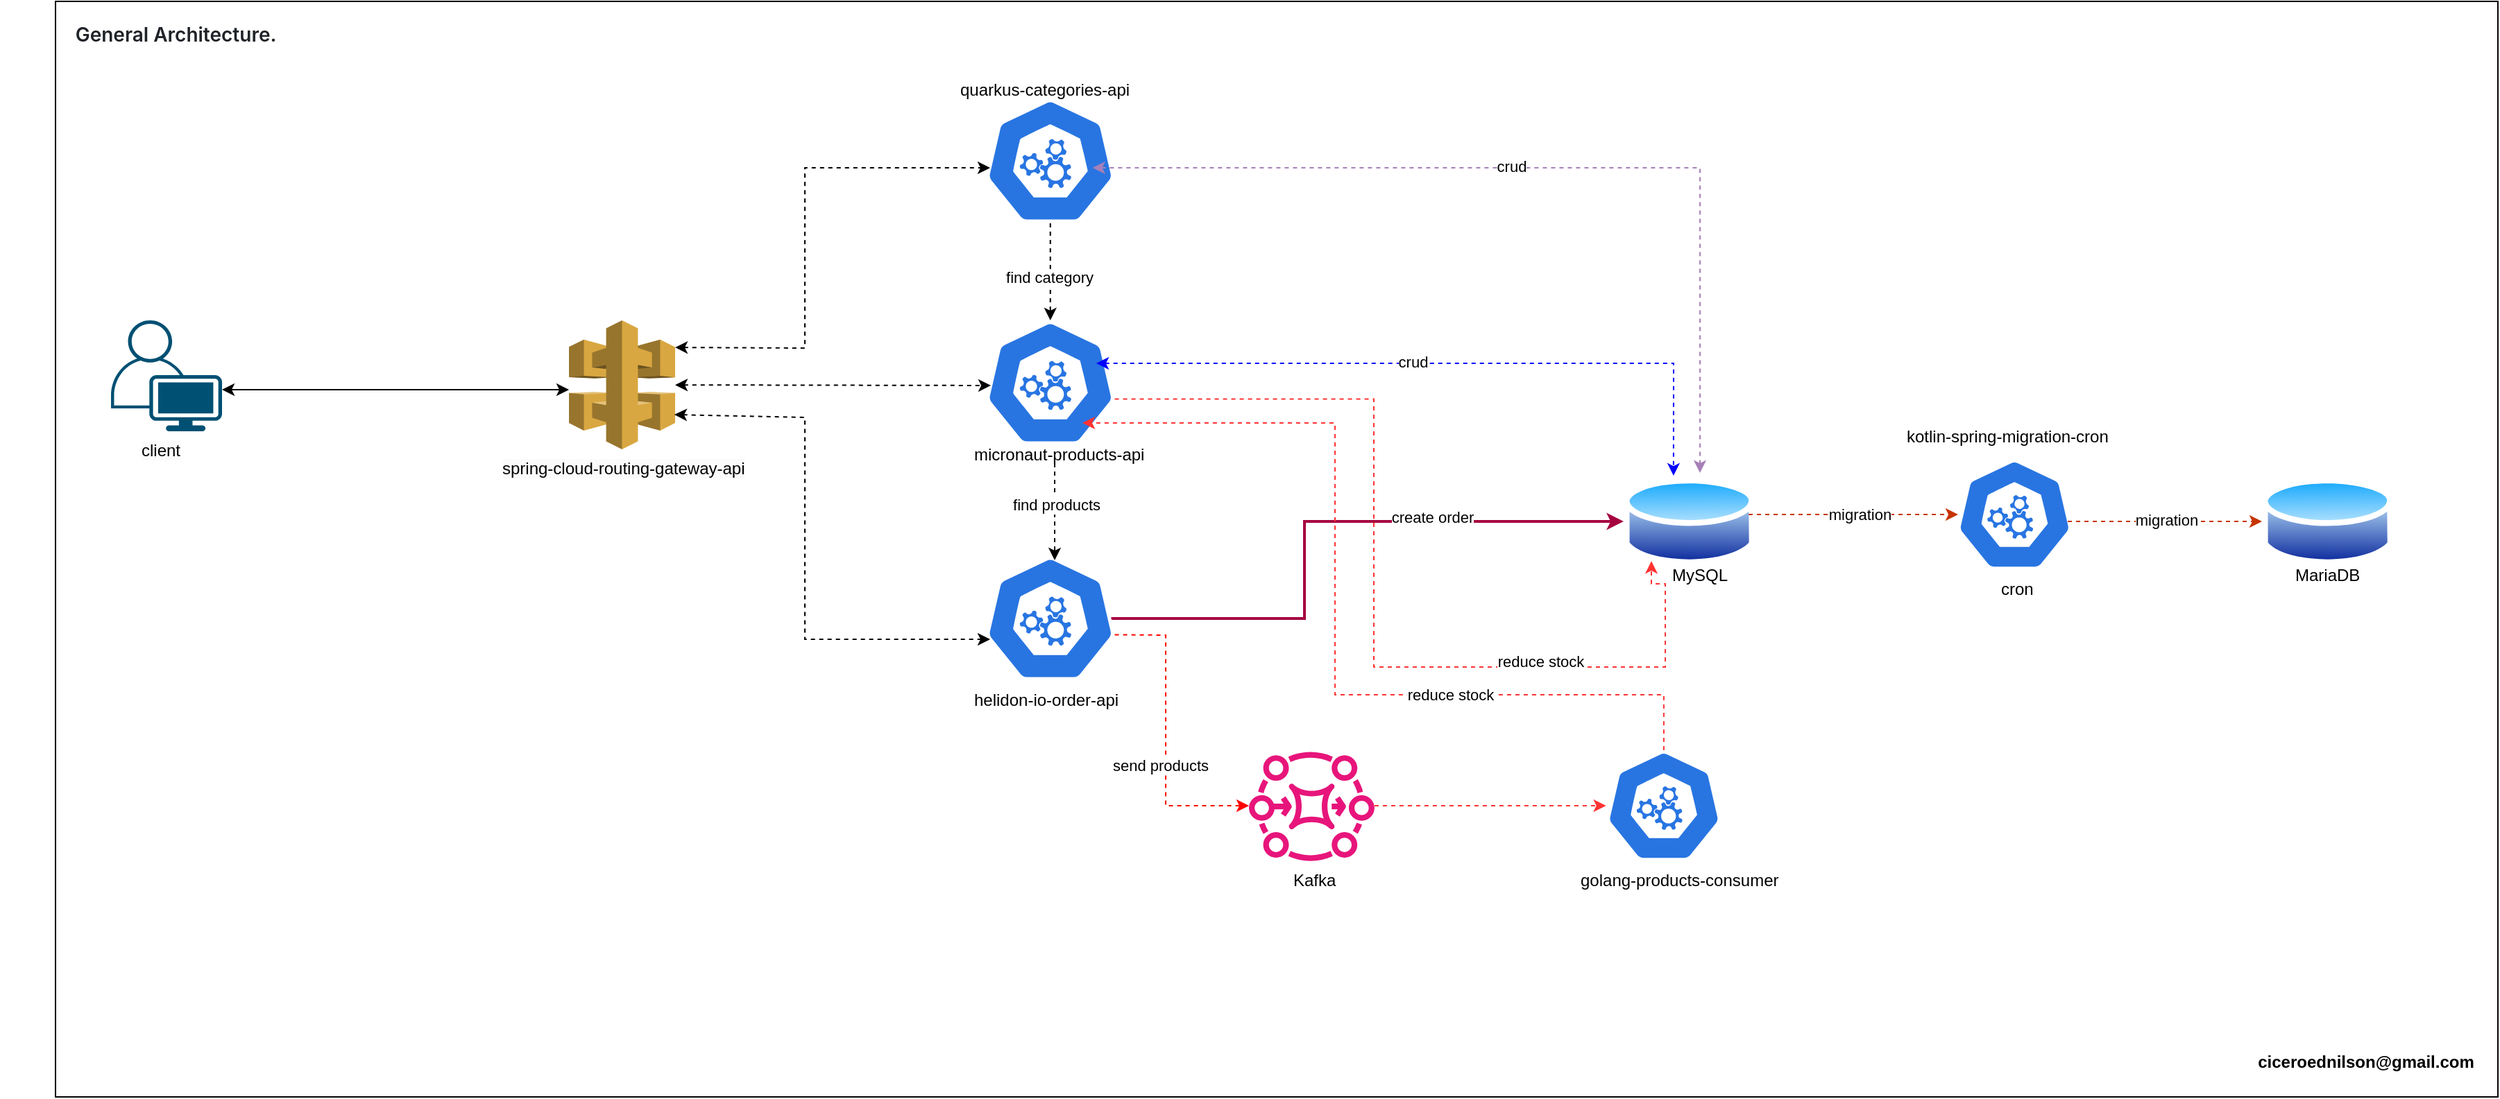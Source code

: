 <mxfile version="24.8.4">
  <diagram name="Page-1" id="0fa2JLkZGwrNoSMhw2lq">
    <mxGraphModel dx="2303" dy="865" grid="1" gridSize="10" guides="1" tooltips="1" connect="1" arrows="1" fold="1" page="1" pageScale="1" pageWidth="850" pageHeight="1100" math="0" shadow="0">
      <root>
        <mxCell id="0" />
        <mxCell id="1" parent="0" />
        <mxCell id="Ny-yQB6kpH-PoXHxWg6S-68" value="" style="rounded=0;whiteSpace=wrap;html=1;" vertex="1" parent="1">
          <mxGeometry x="-260" y="50" width="1760" height="790" as="geometry" />
        </mxCell>
        <mxCell id="Ny-yQB6kpH-PoXHxWg6S-4" value="" style="outlineConnect=0;dashed=0;verticalLabelPosition=bottom;verticalAlign=top;align=center;html=1;shape=mxgraph.aws3.api_gateway;fillColor=#D9A741;gradientColor=none;" vertex="1" parent="1">
          <mxGeometry x="110" y="280" width="76.5" height="93" as="geometry" />
        </mxCell>
        <mxCell id="Ny-yQB6kpH-PoXHxWg6S-6" value="&lt;span style=&quot;color: rgb(0, 0, 0); font-family: Helvetica; font-size: 12px; font-style: normal; font-variant-ligatures: normal; font-variant-caps: normal; font-weight: 400; letter-spacing: normal; orphans: 2; text-align: center; text-indent: 0px; text-transform: none; widows: 2; word-spacing: 0px; -webkit-text-stroke-width: 0px; white-space: normal; background-color: rgb(251, 251, 251); text-decoration-thickness: initial; text-decoration-style: initial; text-decoration-color: initial; display: inline !important; float: none;&quot;&gt;spring-cloud-routing-gateway-api&lt;/span&gt;" style="text;whiteSpace=wrap;html=1;" vertex="1" parent="1">
          <mxGeometry x="60" y="373" width="190" height="40" as="geometry" />
        </mxCell>
        <mxCell id="Ny-yQB6kpH-PoXHxWg6S-28" style="edgeStyle=orthogonalEdgeStyle;rounded=0;orthogonalLoop=1;jettySize=auto;html=1;exitX=0.005;exitY=0.63;exitDx=0;exitDy=0;exitPerimeter=0;entryX=0.005;entryY=0.63;entryDx=0;entryDy=0;entryPerimeter=0;" edge="1" parent="1" source="Ny-yQB6kpH-PoXHxWg6S-8" target="Ny-yQB6kpH-PoXHxWg6S-8">
          <mxGeometry relative="1" as="geometry">
            <mxPoint x="400" y="330" as="targetPoint" />
          </mxGeometry>
        </mxCell>
        <mxCell id="Ny-yQB6kpH-PoXHxWg6S-8" value="" style="aspect=fixed;sketch=0;html=1;dashed=0;whitespace=wrap;verticalLabelPosition=bottom;verticalAlign=top;fillColor=#2875E2;strokeColor=#ffffff;points=[[0.005,0.63,0],[0.1,0.2,0],[0.9,0.2,0],[0.5,0,0],[0.995,0.63,0],[0.72,0.99,0],[0.5,1,0],[0.28,0.99,0]];shape=mxgraph.kubernetes.icon2;prIcon=api;align=center;fontFamily=Helvetica;fontSize=12;fontColor=default;" vertex="1" parent="1">
          <mxGeometry x="410" y="280" width="93.75" height="90" as="geometry" />
        </mxCell>
        <mxCell id="Ny-yQB6kpH-PoXHxWg6S-11" value="quarkus-categories-api" style="text;whiteSpace=wrap;" vertex="1" parent="1">
          <mxGeometry x="390" y="100" width="160" height="40" as="geometry" />
        </mxCell>
        <mxCell id="Ny-yQB6kpH-PoXHxWg6S-12" value="micronaut-products-api" style="text;whiteSpace=wrap;" vertex="1" parent="1">
          <mxGeometry x="400" y="363" width="160" height="40" as="geometry" />
        </mxCell>
        <mxCell id="Ny-yQB6kpH-PoXHxWg6S-13" value="helidon-io-order-api" style="text;whiteSpace=wrap;" vertex="1" parent="1">
          <mxGeometry x="400" y="540" width="140" height="40" as="geometry" />
        </mxCell>
        <mxCell id="Ny-yQB6kpH-PoXHxWg6S-14" value="" style="sketch=0;outlineConnect=0;fontColor=#232F3E;gradientColor=none;fillColor=#E7157B;strokeColor=none;dashed=0;verticalLabelPosition=bottom;verticalAlign=top;align=center;html=1;fontSize=12;fontStyle=0;aspect=fixed;pointerEvents=1;shape=mxgraph.aws4.mq_broker;" vertex="1" parent="1">
          <mxGeometry x="600" y="590" width="90.44" height="80" as="geometry" />
        </mxCell>
        <mxCell id="Ny-yQB6kpH-PoXHxWg6S-15" value="Kafka" style="text;whiteSpace=wrap;" vertex="1" parent="1">
          <mxGeometry x="630.22" y="670" width="30" height="40" as="geometry" />
        </mxCell>
        <mxCell id="Ny-yQB6kpH-PoXHxWg6S-17" value="" style="image;aspect=fixed;perimeter=ellipsePerimeter;html=1;align=center;shadow=0;dashed=0;spacingTop=3;image=img/lib/active_directory/database.svg;" vertex="1" parent="1">
          <mxGeometry x="870" y="390" width="94.59" height="70" as="geometry" />
        </mxCell>
        <mxCell id="Ny-yQB6kpH-PoXHxWg6S-18" value="MySQL" style="text;whiteSpace=wrap;" vertex="1" parent="1">
          <mxGeometry x="903.33" y="450" width="50" height="40" as="geometry" />
        </mxCell>
        <mxCell id="Ny-yQB6kpH-PoXHxWg6S-20" value="" style="image;aspect=fixed;perimeter=ellipsePerimeter;html=1;align=center;shadow=0;dashed=0;spacingTop=3;image=img/lib/active_directory/database.svg;" vertex="1" parent="1">
          <mxGeometry x="1330" y="390" width="94.59" height="70" as="geometry" />
        </mxCell>
        <mxCell id="Ny-yQB6kpH-PoXHxWg6S-21" value="MariaDB" style="text;whiteSpace=wrap;" vertex="1" parent="1">
          <mxGeometry x="1352.3" y="450" width="50" height="40" as="geometry" />
        </mxCell>
        <mxCell id="Ny-yQB6kpH-PoXHxWg6S-22" value="" style="aspect=fixed;sketch=0;html=1;dashed=0;whitespace=wrap;verticalLabelPosition=bottom;verticalAlign=top;fillColor=#2875E2;strokeColor=#ffffff;points=[[0.005,0.63,0],[0.1,0.2,0],[0.9,0.2,0],[0.5,0,0],[0.995,0.63,0],[0.72,0.99,0],[0.5,1,0],[0.28,0.99,0]];shape=mxgraph.kubernetes.icon2;prIcon=api" vertex="1" parent="1">
          <mxGeometry x="1110" y="380" width="83.33" height="80" as="geometry" />
        </mxCell>
        <mxCell id="Ny-yQB6kpH-PoXHxWg6S-23" value="kotlin-spring-migration-cron" style="text;whiteSpace=wrap;" vertex="1" parent="1">
          <mxGeometry x="1071.66" y="350" width="160" height="40" as="geometry" />
        </mxCell>
        <mxCell id="Ny-yQB6kpH-PoXHxWg6S-25" value="" style="aspect=fixed;sketch=0;html=1;dashed=0;whitespace=wrap;verticalLabelPosition=bottom;verticalAlign=top;fillColor=#2875E2;strokeColor=#ffffff;points=[[0.005,0.63,0],[0.1,0.2,0],[0.9,0.2,0],[0.5,0,0],[0.995,0.63,0],[0.72,0.99,0],[0.5,1,0],[0.28,0.99,0]];shape=mxgraph.kubernetes.icon2;prIcon=api" vertex="1" parent="1">
          <mxGeometry x="857.3" y="590" width="83.33" height="80" as="geometry" />
        </mxCell>
        <mxCell id="Ny-yQB6kpH-PoXHxWg6S-26" value="golang-products-consumer" style="text;whiteSpace=wrap;" vertex="1" parent="1">
          <mxGeometry x="837.3" y="670" width="160" height="40" as="geometry" />
        </mxCell>
        <mxCell id="Ny-yQB6kpH-PoXHxWg6S-27" value="" style="endArrow=classic;startArrow=classic;html=1;rounded=0;dashed=1;entryX=0.043;entryY=0.522;entryDx=0;entryDy=0;entryPerimeter=0;strokeColor=default;align=center;verticalAlign=middle;fontFamily=Helvetica;fontSize=11;fontColor=default;labelBackgroundColor=default;" edge="1" parent="1" source="Ny-yQB6kpH-PoXHxWg6S-4" target="Ny-yQB6kpH-PoXHxWg6S-8">
          <mxGeometry width="50" height="50" relative="1" as="geometry">
            <mxPoint x="180" y="540" as="sourcePoint" />
            <mxPoint x="230" y="490" as="targetPoint" />
          </mxGeometry>
        </mxCell>
        <mxCell id="Ny-yQB6kpH-PoXHxWg6S-29" value="" style="aspect=fixed;sketch=0;html=1;dashed=0;whitespace=wrap;verticalLabelPosition=bottom;verticalAlign=top;fillColor=#2875E2;strokeColor=#ffffff;points=[[0.005,0.63,0],[0.1,0.2,0],[0.9,0.2,0],[0.5,0,0],[0.995,0.63,0],[0.72,0.99,0],[0.5,1,0],[0.28,0.99,0]];shape=mxgraph.kubernetes.icon2;prIcon=api;align=center;fontFamily=Helvetica;fontSize=12;fontColor=default;" vertex="1" parent="1">
          <mxGeometry x="410" y="120" width="93.75" height="90" as="geometry" />
        </mxCell>
        <mxCell id="Ny-yQB6kpH-PoXHxWg6S-57" style="edgeStyle=orthogonalEdgeStyle;rounded=0;orthogonalLoop=1;jettySize=auto;html=1;fillColor=#d80073;strokeColor=#A50040;strokeWidth=2;" edge="1" parent="1" target="Ny-yQB6kpH-PoXHxWg6S-17">
          <mxGeometry relative="1" as="geometry">
            <mxPoint x="490" y="495" as="sourcePoint" />
            <Array as="points">
              <mxPoint x="640" y="495" />
              <mxPoint x="640" y="425" />
            </Array>
          </mxGeometry>
        </mxCell>
        <mxCell id="Ny-yQB6kpH-PoXHxWg6S-58" value="create order" style="edgeLabel;html=1;align=center;verticalAlign=middle;resizable=0;points=[];" vertex="1" connectable="0" parent="Ny-yQB6kpH-PoXHxWg6S-57">
          <mxGeometry x="0.386" y="3" relative="1" as="geometry">
            <mxPoint as="offset" />
          </mxGeometry>
        </mxCell>
        <mxCell id="Ny-yQB6kpH-PoXHxWg6S-30" value="" style="aspect=fixed;sketch=0;html=1;dashed=0;whitespace=wrap;verticalLabelPosition=bottom;verticalAlign=top;fillColor=#2875E2;strokeColor=#ffffff;points=[[0.005,0.63,0],[0.1,0.2,0],[0.9,0.2,0],[0.5,0,0],[0.995,0.63,0],[0.72,0.99,0],[0.5,1,0],[0.28,0.99,0]];shape=mxgraph.kubernetes.icon2;prIcon=api;align=center;fontFamily=Helvetica;fontSize=12;fontColor=default;" vertex="1" parent="1">
          <mxGeometry x="410" y="450" width="93.75" height="90" as="geometry" />
        </mxCell>
        <mxCell id="Ny-yQB6kpH-PoXHxWg6S-31" value="" style="endArrow=classic;html=1;rounded=0;entryX=0.5;entryY=0;entryDx=0;entryDy=0;entryPerimeter=0;exitX=0.5;exitY=1;exitDx=0;exitDy=0;exitPerimeter=0;dashed=1;strokeColor=default;align=center;verticalAlign=middle;fontFamily=Helvetica;fontSize=11;fontColor=default;labelBackgroundColor=default;" edge="1" parent="1" source="Ny-yQB6kpH-PoXHxWg6S-29" target="Ny-yQB6kpH-PoXHxWg6S-8">
          <mxGeometry width="50" height="50" relative="1" as="geometry">
            <mxPoint x="380" y="290" as="sourcePoint" />
            <mxPoint x="430" y="240" as="targetPoint" />
            <Array as="points" />
          </mxGeometry>
        </mxCell>
        <mxCell id="Ny-yQB6kpH-PoXHxWg6S-51" value="find category" style="edgeLabel;html=1;align=center;verticalAlign=middle;resizable=0;points=[];" vertex="1" connectable="0" parent="Ny-yQB6kpH-PoXHxWg6S-31">
          <mxGeometry x="0.114" y="-1" relative="1" as="geometry">
            <mxPoint as="offset" />
          </mxGeometry>
        </mxCell>
        <mxCell id="Ny-yQB6kpH-PoXHxWg6S-32" value="" style="endArrow=classic;html=1;rounded=0;exitX=0.995;exitY=0.63;exitDx=0;exitDy=0;exitPerimeter=0;dashed=1;strokeColor=#FF0000;align=center;verticalAlign=middle;fontFamily=Helvetica;fontSize=11;fontColor=default;labelBackgroundColor=default;fillColor=#f8cecc;" edge="1" parent="1" source="Ny-yQB6kpH-PoXHxWg6S-30" target="Ny-yQB6kpH-PoXHxWg6S-14">
          <mxGeometry width="50" height="50" relative="1" as="geometry">
            <mxPoint x="580" y="490" as="sourcePoint" />
            <mxPoint x="580.495" y="567" as="targetPoint" />
            <Array as="points">
              <mxPoint x="540" y="507" />
              <mxPoint x="540" y="630" />
            </Array>
          </mxGeometry>
        </mxCell>
        <mxCell id="Ny-yQB6kpH-PoXHxWg6S-42" value="send products" style="edgeLabel;html=1;align=center;verticalAlign=middle;resizable=0;points=[];" vertex="1" connectable="0" parent="Ny-yQB6kpH-PoXHxWg6S-32">
          <mxGeometry x="0.19" y="-4" relative="1" as="geometry">
            <mxPoint as="offset" />
          </mxGeometry>
        </mxCell>
        <mxCell id="Ny-yQB6kpH-PoXHxWg6S-35" value="" style="endArrow=classic;startArrow=classic;html=1;rounded=0;dashed=1;entryX=0.043;entryY=0.522;entryDx=0;entryDy=0;entryPerimeter=0;exitX=1;exitY=0.21;exitDx=0;exitDy=0;exitPerimeter=0;" edge="1" parent="1" source="Ny-yQB6kpH-PoXHxWg6S-4">
          <mxGeometry width="50" height="50" relative="1" as="geometry">
            <mxPoint x="186.5" y="170" as="sourcePoint" />
            <mxPoint x="413.5" y="170" as="targetPoint" />
            <Array as="points">
              <mxPoint x="280" y="300" />
              <mxPoint x="280" y="170" />
            </Array>
          </mxGeometry>
        </mxCell>
        <mxCell id="Ny-yQB6kpH-PoXHxWg6S-36" value="" style="endArrow=classic;startArrow=classic;html=1;rounded=0;dashed=1;entryX=0.043;entryY=0.522;entryDx=0;entryDy=0;entryPerimeter=0;exitX=0.993;exitY=0.731;exitDx=0;exitDy=0;exitPerimeter=0;" edge="1" parent="1" source="Ny-yQB6kpH-PoXHxWg6S-4">
          <mxGeometry width="50" height="50" relative="1" as="geometry">
            <mxPoint x="186.5" y="510" as="sourcePoint" />
            <mxPoint x="413.5" y="510" as="targetPoint" />
            <Array as="points">
              <mxPoint x="280" y="350" />
              <mxPoint x="280" y="510" />
            </Array>
          </mxGeometry>
        </mxCell>
        <mxCell id="Ny-yQB6kpH-PoXHxWg6S-37" value="" style="endArrow=classic;html=1;rounded=0;entryX=0.5;entryY=0;entryDx=0;entryDy=0;entryPerimeter=0;exitX=0.5;exitY=1;exitDx=0;exitDy=0;exitPerimeter=0;dashed=1;strokeColor=default;align=center;verticalAlign=middle;fontFamily=Helvetica;fontSize=11;fontColor=default;labelBackgroundColor=default;" edge="1" parent="1">
          <mxGeometry width="50" height="50" relative="1" as="geometry">
            <mxPoint x="460" y="383" as="sourcePoint" />
            <mxPoint x="460" y="453" as="targetPoint" />
          </mxGeometry>
        </mxCell>
        <mxCell id="Ny-yQB6kpH-PoXHxWg6S-46" value="find products" style="edgeLabel;html=1;align=center;verticalAlign=middle;resizable=0;points=[];" vertex="1" connectable="0" parent="Ny-yQB6kpH-PoXHxWg6S-37">
          <mxGeometry x="-0.143" y="1" relative="1" as="geometry">
            <mxPoint as="offset" />
          </mxGeometry>
        </mxCell>
        <mxCell id="Ny-yQB6kpH-PoXHxWg6S-38" value="" style="endArrow=classic;html=1;rounded=0;entryX=0;entryY=0.5;entryDx=0;entryDy=0;entryPerimeter=0;dashed=1;strokeColor=#FF3333;align=center;verticalAlign=middle;fontFamily=Helvetica;fontSize=11;fontColor=default;labelBackgroundColor=default;" edge="1" parent="1" source="Ny-yQB6kpH-PoXHxWg6S-14" target="Ny-yQB6kpH-PoXHxWg6S-25">
          <mxGeometry width="50" height="50" relative="1" as="geometry">
            <mxPoint x="700" y="620" as="sourcePoint" />
            <mxPoint x="730" y="700" as="targetPoint" />
          </mxGeometry>
        </mxCell>
        <mxCell id="Ny-yQB6kpH-PoXHxWg6S-39" style="edgeStyle=orthogonalEdgeStyle;rounded=0;orthogonalLoop=1;jettySize=auto;html=1;dashed=1;strokeColor=#FF3333;align=center;verticalAlign=middle;fontFamily=Helvetica;fontSize=11;fontColor=default;labelBackgroundColor=default;endArrow=classic;entryX=0.747;entryY=0.822;entryDx=0;entryDy=0;entryPerimeter=0;" edge="1" parent="1" source="Ny-yQB6kpH-PoXHxWg6S-25" target="Ny-yQB6kpH-PoXHxWg6S-8">
          <mxGeometry relative="1" as="geometry">
            <Array as="points">
              <mxPoint x="899" y="550" />
              <mxPoint x="662" y="550" />
              <mxPoint x="662" y="354" />
            </Array>
          </mxGeometry>
        </mxCell>
        <mxCell id="Ny-yQB6kpH-PoXHxWg6S-41" value="reduce stock" style="edgeLabel;html=1;align=center;verticalAlign=middle;resizable=0;points=[];rounded=0;dashed=1;strokeColor=#FF3333;fontFamily=Helvetica;fontSize=11;fontColor=default;labelBackgroundColor=default;" vertex="1" connectable="0" parent="Ny-yQB6kpH-PoXHxWg6S-39">
          <mxGeometry x="-0.408" relative="1" as="geometry">
            <mxPoint as="offset" />
          </mxGeometry>
        </mxCell>
        <mxCell id="Ny-yQB6kpH-PoXHxWg6S-44" style="edgeStyle=orthogonalEdgeStyle;rounded=0;orthogonalLoop=1;jettySize=auto;html=1;dashed=1;strokeColor=#FF3333;align=center;verticalAlign=middle;fontFamily=Helvetica;fontSize=11;fontColor=default;labelBackgroundColor=default;endArrow=classic;exitX=0.995;exitY=0.63;exitDx=0;exitDy=0;exitPerimeter=0;" edge="1" parent="1" source="Ny-yQB6kpH-PoXHxWg6S-8" target="Ny-yQB6kpH-PoXHxWg6S-17">
          <mxGeometry relative="1" as="geometry">
            <mxPoint x="1148" y="617" as="sourcePoint" />
            <mxPoint x="890" y="490" as="targetPoint" />
            <Array as="points">
              <mxPoint x="690" y="337" />
              <mxPoint x="690" y="530" />
              <mxPoint x="900" y="530" />
              <mxPoint x="900" y="470" />
              <mxPoint x="890" y="470" />
            </Array>
          </mxGeometry>
        </mxCell>
        <mxCell id="Ny-yQB6kpH-PoXHxWg6S-45" value="reduce stock" style="edgeLabel;html=1;align=center;verticalAlign=middle;resizable=0;points=[];rounded=0;dashed=1;strokeColor=#FF3333;fontFamily=Helvetica;fontSize=11;fontColor=default;labelBackgroundColor=default;" vertex="1" connectable="0" parent="Ny-yQB6kpH-PoXHxWg6S-44">
          <mxGeometry x="-0.408" relative="1" as="geometry">
            <mxPoint x="120" y="176" as="offset" />
          </mxGeometry>
        </mxCell>
        <mxCell id="Ny-yQB6kpH-PoXHxWg6S-47" value="" style="endArrow=classic;startArrow=classic;html=1;rounded=0;dashed=1;entryX=0.38;entryY=0.029;entryDx=0;entryDy=0;entryPerimeter=0;strokeColor=#0000FF;align=center;verticalAlign=middle;fontFamily=Helvetica;fontSize=11;fontColor=default;labelBackgroundColor=default;" edge="1" parent="1" target="Ny-yQB6kpH-PoXHxWg6S-17">
          <mxGeometry width="50" height="50" relative="1" as="geometry">
            <mxPoint x="490" y="311" as="sourcePoint" />
            <mxPoint x="717" y="311" as="targetPoint" />
            <Array as="points">
              <mxPoint x="906" y="311" />
            </Array>
          </mxGeometry>
        </mxCell>
        <mxCell id="Ny-yQB6kpH-PoXHxWg6S-48" value="crud" style="edgeLabel;html=1;align=center;verticalAlign=middle;resizable=0;points=[];rounded=0;dashed=1;strokeColor=#0000FF;fontFamily=Helvetica;fontSize=11;fontColor=default;labelBackgroundColor=default;" vertex="1" connectable="0" parent="Ny-yQB6kpH-PoXHxWg6S-47">
          <mxGeometry x="-0.083" y="1" relative="1" as="geometry">
            <mxPoint as="offset" />
          </mxGeometry>
        </mxCell>
        <mxCell id="Ny-yQB6kpH-PoXHxWg6S-49" value="" style="endArrow=classic;startArrow=classic;html=1;rounded=0;dashed=1;strokeColor=#A680B8;align=center;verticalAlign=middle;fontFamily=Helvetica;fontSize=11;fontColor=default;labelBackgroundColor=default;" edge="1" parent="1">
          <mxGeometry width="50" height="50" relative="1" as="geometry">
            <mxPoint x="487.33" y="170" as="sourcePoint" />
            <mxPoint x="925" y="390" as="targetPoint" />
            <Array as="points">
              <mxPoint x="925" y="170" />
            </Array>
          </mxGeometry>
        </mxCell>
        <mxCell id="Ny-yQB6kpH-PoXHxWg6S-50" value="crud" style="edgeLabel;html=1;align=center;verticalAlign=middle;resizable=0;points=[];rounded=0;dashed=1;strokeColor=#0000FF;fontFamily=Helvetica;fontSize=11;fontColor=default;labelBackgroundColor=default;" vertex="1" connectable="0" parent="Ny-yQB6kpH-PoXHxWg6S-49">
          <mxGeometry x="-0.083" y="1" relative="1" as="geometry">
            <mxPoint as="offset" />
          </mxGeometry>
        </mxCell>
        <mxCell id="Ny-yQB6kpH-PoXHxWg6S-52" value="" style="endArrow=classic;html=1;rounded=0;entryX=0.012;entryY=0.5;entryDx=0;entryDy=0;entryPerimeter=0;fillColor=#fa6800;strokeColor=#C73500;dashed=1;" edge="1" parent="1" target="Ny-yQB6kpH-PoXHxWg6S-22">
          <mxGeometry width="50" height="50" relative="1" as="geometry">
            <mxPoint x="960" y="420" as="sourcePoint" />
            <mxPoint x="1010" y="370" as="targetPoint" />
            <Array as="points">
              <mxPoint x="1070" y="420" />
            </Array>
          </mxGeometry>
        </mxCell>
        <mxCell id="Ny-yQB6kpH-PoXHxWg6S-53" value="migration" style="edgeLabel;html=1;align=center;verticalAlign=middle;resizable=0;points=[];" vertex="1" connectable="0" parent="Ny-yQB6kpH-PoXHxWg6S-52">
          <mxGeometry x="0.006" y="1" relative="1" as="geometry">
            <mxPoint x="4" y="1" as="offset" />
          </mxGeometry>
        </mxCell>
        <mxCell id="Ny-yQB6kpH-PoXHxWg6S-54" value="" style="endArrow=classic;html=1;rounded=0;entryX=0;entryY=0.5;entryDx=0;entryDy=0;fillColor=#fa6800;strokeColor=#C73500;dashed=1;" edge="1" parent="1" target="Ny-yQB6kpH-PoXHxWg6S-20">
          <mxGeometry width="50" height="50" relative="1" as="geometry">
            <mxPoint x="1190" y="425" as="sourcePoint" />
            <mxPoint x="1144.03" y="340" as="targetPoint" />
            <Array as="points" />
          </mxGeometry>
        </mxCell>
        <mxCell id="Ny-yQB6kpH-PoXHxWg6S-55" value="migration" style="edgeLabel;html=1;align=center;verticalAlign=middle;resizable=0;points=[];" vertex="1" connectable="0" parent="Ny-yQB6kpH-PoXHxWg6S-54">
          <mxGeometry x="0.006" y="1" relative="1" as="geometry">
            <mxPoint as="offset" />
          </mxGeometry>
        </mxCell>
        <mxCell id="Ny-yQB6kpH-PoXHxWg6S-56" value="cron" style="text;whiteSpace=wrap;" vertex="1" parent="1">
          <mxGeometry x="1140" y="460" width="30" height="40" as="geometry" />
        </mxCell>
        <mxCell id="Ny-yQB6kpH-PoXHxWg6S-59" value="" style="endArrow=classic;startArrow=classic;html=1;rounded=0;exitX=1;exitY=0.625;exitDx=0;exitDy=0;exitPerimeter=0;" edge="1" parent="1" source="Ny-yQB6kpH-PoXHxWg6S-63">
          <mxGeometry width="50" height="50" relative="1" as="geometry">
            <mxPoint x="10" y="330" as="sourcePoint" />
            <mxPoint x="110" y="330" as="targetPoint" />
          </mxGeometry>
        </mxCell>
        <mxCell id="Ny-yQB6kpH-PoXHxWg6S-63" value="" style="points=[[0.35,0,0],[0.98,0.51,0],[1,0.71,0],[0.67,1,0],[0,0.795,0],[0,0.65,0]];verticalLabelPosition=bottom;sketch=0;html=1;verticalAlign=top;aspect=fixed;align=center;pointerEvents=1;shape=mxgraph.cisco19.user;fillColor=#005073;strokeColor=none;" vertex="1" parent="1">
          <mxGeometry x="-220" y="280" width="80" height="80" as="geometry" />
        </mxCell>
        <mxCell id="Ny-yQB6kpH-PoXHxWg6S-66" value="&lt;span style=&quot;color: rgb(0, 0, 0); font-family: Helvetica; font-size: 12px; font-style: normal; font-variant-ligatures: normal; font-variant-caps: normal; font-weight: 400; letter-spacing: normal; orphans: 2; text-align: center; text-indent: 0px; text-transform: none; widows: 2; word-spacing: 0px; -webkit-text-stroke-width: 0px; white-space: normal; background-color: rgb(251, 251, 251); text-decoration-thickness: initial; text-decoration-style: initial; text-decoration-color: initial; display: inline !important; float: none;&quot;&gt;client&lt;/span&gt;" style="text;whiteSpace=wrap;html=1;" vertex="1" parent="1">
          <mxGeometry x="-200" y="360" width="40" height="40" as="geometry" />
        </mxCell>
        <mxCell id="Ny-yQB6kpH-PoXHxWg6S-69" value="ciceroednilson@gmail.com" style="text;html=1;align=center;verticalAlign=middle;whiteSpace=wrap;rounded=0;fontStyle=1" vertex="1" parent="1">
          <mxGeometry x="1320" y="800" width="170" height="30" as="geometry" />
        </mxCell>
        <mxCell id="Ny-yQB6kpH-PoXHxWg6S-70" value="&lt;h2 style=&quot;box-sizing: border-box; margin-top: var(--base-size-24); margin-bottom: var(--base-size-16); font-weight: var(--base-text-weight-semibold, 600); line-height: 1.25; padding-bottom: 0.3em; border-bottom: 1px solid var(--borderColor-muted, var(--color-border-muted)); color: rgb(31, 35, 40); font-family: -apple-system, BlinkMacSystemFont, &amp;quot;Segoe UI&amp;quot;, &amp;quot;Noto Sans&amp;quot;, Helvetica, Arial, sans-serif, &amp;quot;Apple Color Emoji&amp;quot;, &amp;quot;Segoe UI Emoji&amp;quot;; text-align: start; background-color: rgb(255, 255, 255); font-size: 14px;&quot; dir=&quot;auto&quot; class=&quot;heading-element&quot; tabindex=&quot;-1&quot;&gt;&amp;nbsp;General Architecture.&lt;/h2&gt;" style="text;html=1;align=center;verticalAlign=middle;whiteSpace=wrap;rounded=0;fontStyle=1;fontSize=14;" vertex="1" parent="1">
          <mxGeometry x="-300" y="60" width="250" height="30" as="geometry" />
        </mxCell>
      </root>
    </mxGraphModel>
  </diagram>
</mxfile>
